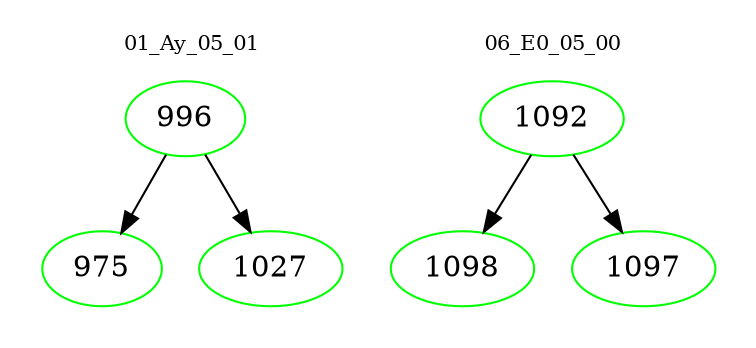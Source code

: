 digraph{
subgraph cluster_0 {
color = white
label = "01_Ay_05_01";
fontsize=10;
T0_996 [label="996", color="green"]
T0_996 -> T0_975 [color="black"]
T0_975 [label="975", color="green"]
T0_996 -> T0_1027 [color="black"]
T0_1027 [label="1027", color="green"]
}
subgraph cluster_1 {
color = white
label = "06_E0_05_00";
fontsize=10;
T1_1092 [label="1092", color="green"]
T1_1092 -> T1_1098 [color="black"]
T1_1098 [label="1098", color="green"]
T1_1092 -> T1_1097 [color="black"]
T1_1097 [label="1097", color="green"]
}
}
